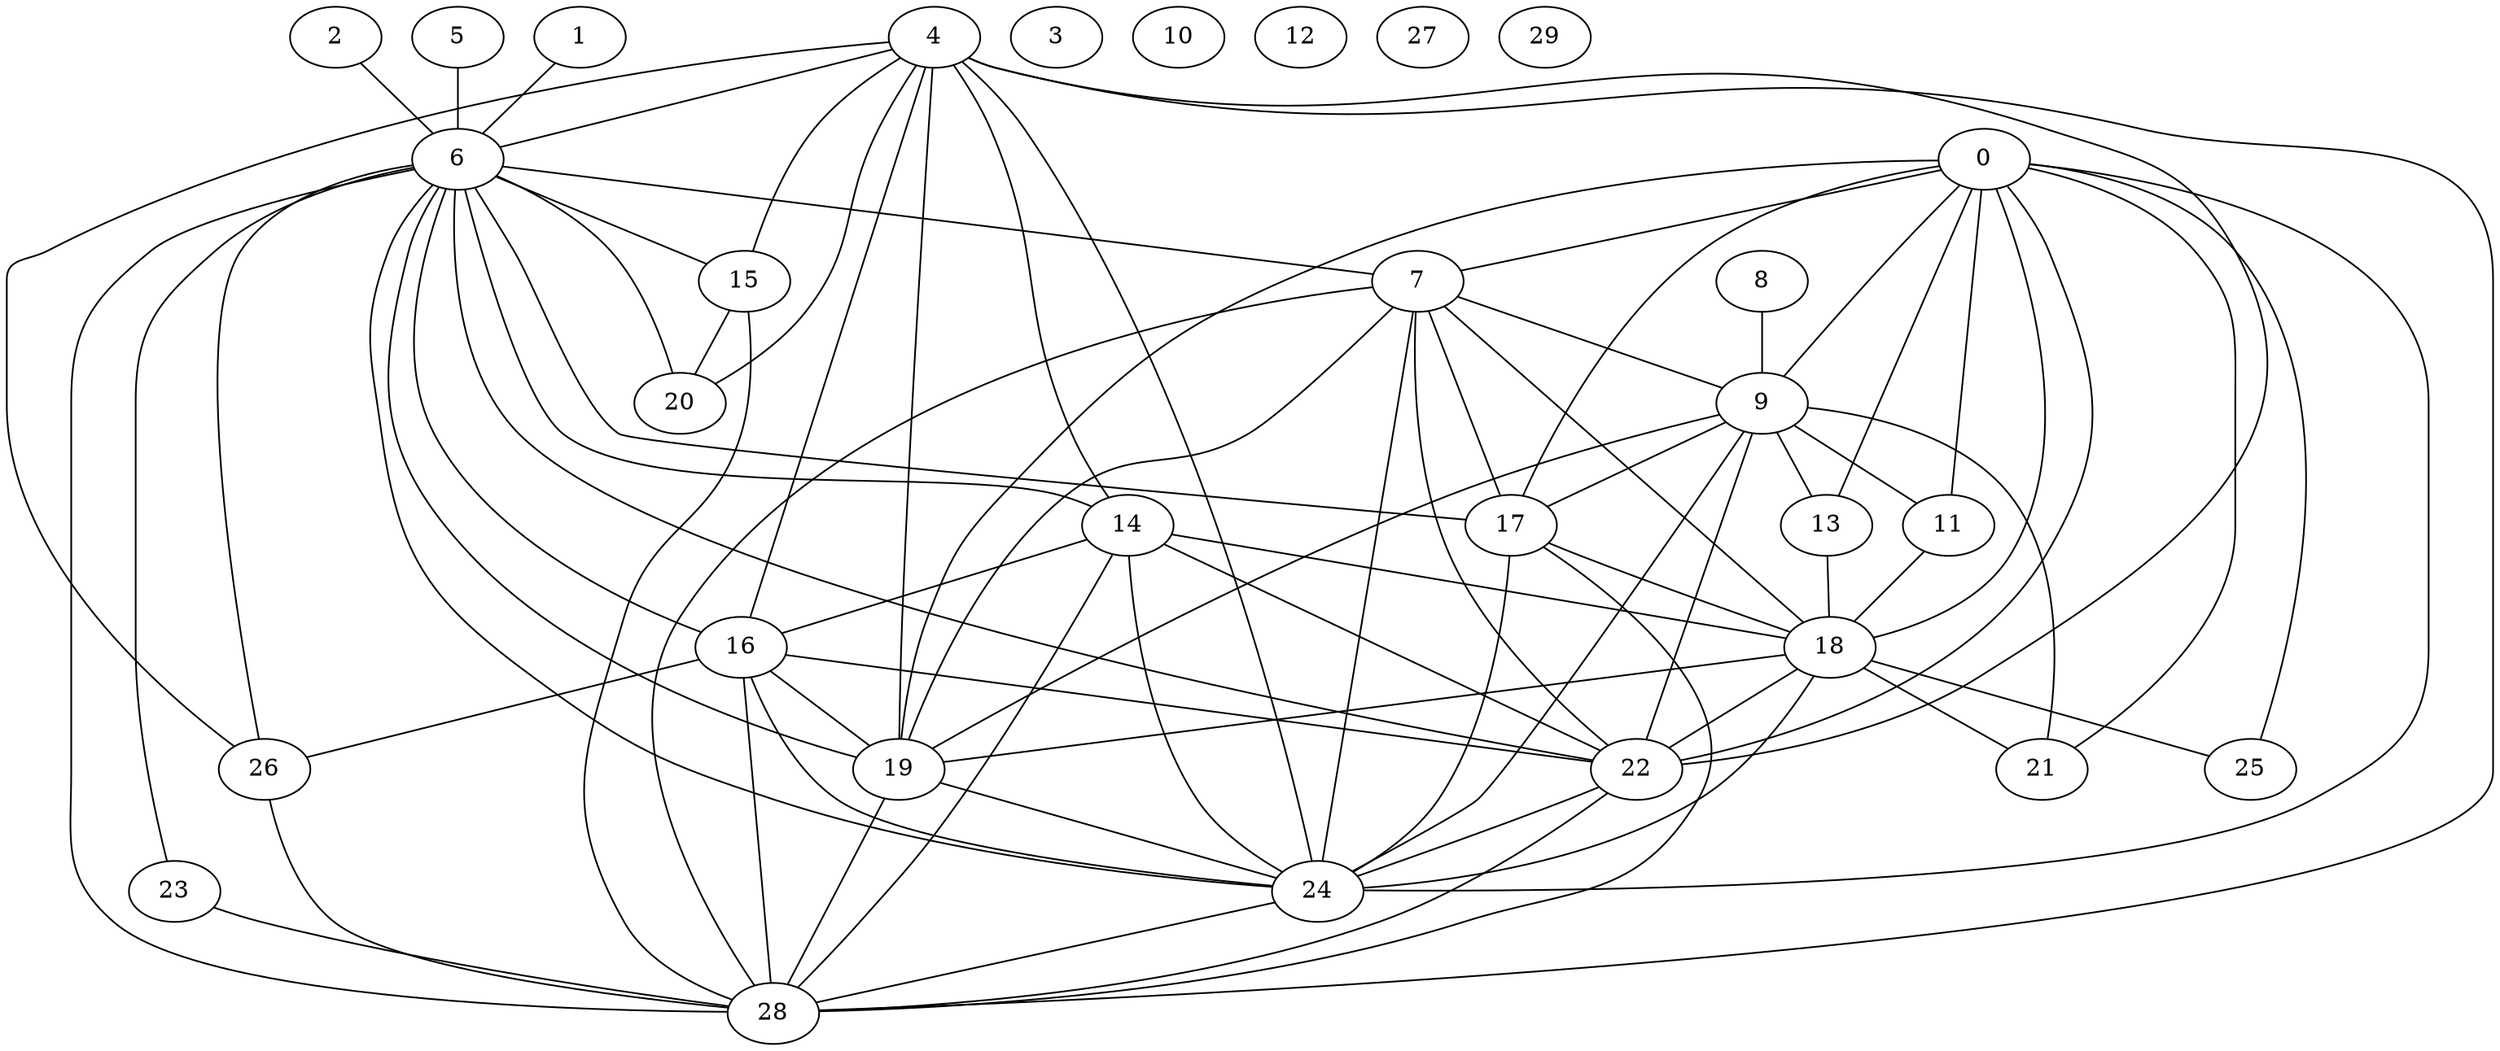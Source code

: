 graph g {0;1;2;3;4;5;6;7;8;9;10;11;12;13;14;15;16;17;18;19;20;21;22;23;24;25;26;27;28;29;0 -- 7;0 -- 9;0 -- 11;0 -- 13;0 -- 17;0 -- 18;0 -- 19;0 -- 21;0 -- 22;0 -- 24;0 -- 25;1 -- 6;2 -- 6;4 -- 6;4 -- 14;4 -- 15;4 -- 16;4 -- 19;4 -- 20;4 -- 22;4 -- 24;4 -- 26;4 -- 28;5 -- 6;6 -- 7;6 -- 14;6 -- 15;6 -- 16;6 -- 17;6 -- 19;6 -- 20;6 -- 22;6 -- 23;6 -- 24;6 -- 26;6 -- 28;7 -- 9;7 -- 17;7 -- 18;7 -- 19;7 -- 22;7 -- 24;7 -- 28;8 -- 9;9 -- 11;9 -- 13;9 -- 17;9 -- 19;9 -- 21;9 -- 22;9 -- 24;11 -- 18;13 -- 18;14 -- 16;14 -- 18;14 -- 22;14 -- 24;14 -- 28;15 -- 20;15 -- 28;16 -- 19;16 -- 22;16 -- 24;16 -- 26;16 -- 28;17 -- 18;17 -- 24;17 -- 28;18 -- 19;18 -- 21;18 -- 22;18 -- 24;18 -- 25;19 -- 24;19 -- 28;22 -- 24;22 -- 28;23 -- 28;24 -- 28;26 -- 28;}